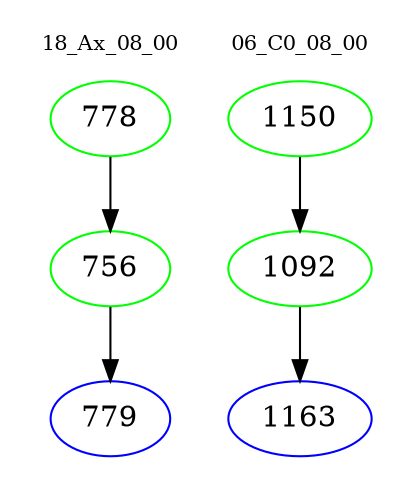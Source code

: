 digraph{
subgraph cluster_0 {
color = white
label = "18_Ax_08_00";
fontsize=10;
T0_778 [label="778", color="green"]
T0_778 -> T0_756 [color="black"]
T0_756 [label="756", color="green"]
T0_756 -> T0_779 [color="black"]
T0_779 [label="779", color="blue"]
}
subgraph cluster_1 {
color = white
label = "06_C0_08_00";
fontsize=10;
T1_1150 [label="1150", color="green"]
T1_1150 -> T1_1092 [color="black"]
T1_1092 [label="1092", color="green"]
T1_1092 -> T1_1163 [color="black"]
T1_1163 [label="1163", color="blue"]
}
}

